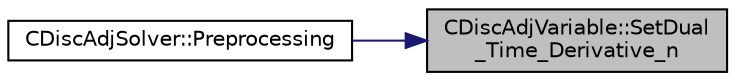 digraph "CDiscAdjVariable::SetDual_Time_Derivative_n"
{
 // LATEX_PDF_SIZE
  edge [fontname="Helvetica",fontsize="10",labelfontname="Helvetica",labelfontsize="10"];
  node [fontname="Helvetica",fontsize="10",shape=record];
  rankdir="RL";
  Node1 [label="CDiscAdjVariable::SetDual\l_Time_Derivative_n",height=0.2,width=0.4,color="black", fillcolor="grey75", style="filled", fontcolor="black",tooltip="Set/store the dual time contributions to the adjoint variable for upcoming timestep."];
  Node1 -> Node2 [dir="back",color="midnightblue",fontsize="10",style="solid",fontname="Helvetica"];
  Node2 [label="CDiscAdjSolver::Preprocessing",height=0.2,width=0.4,color="black", fillcolor="white", style="filled",URL="$classCDiscAdjSolver.html#abc6832dfc11a8a603ea4166186727c8f",tooltip="Update the dual-time derivatives."];
}
